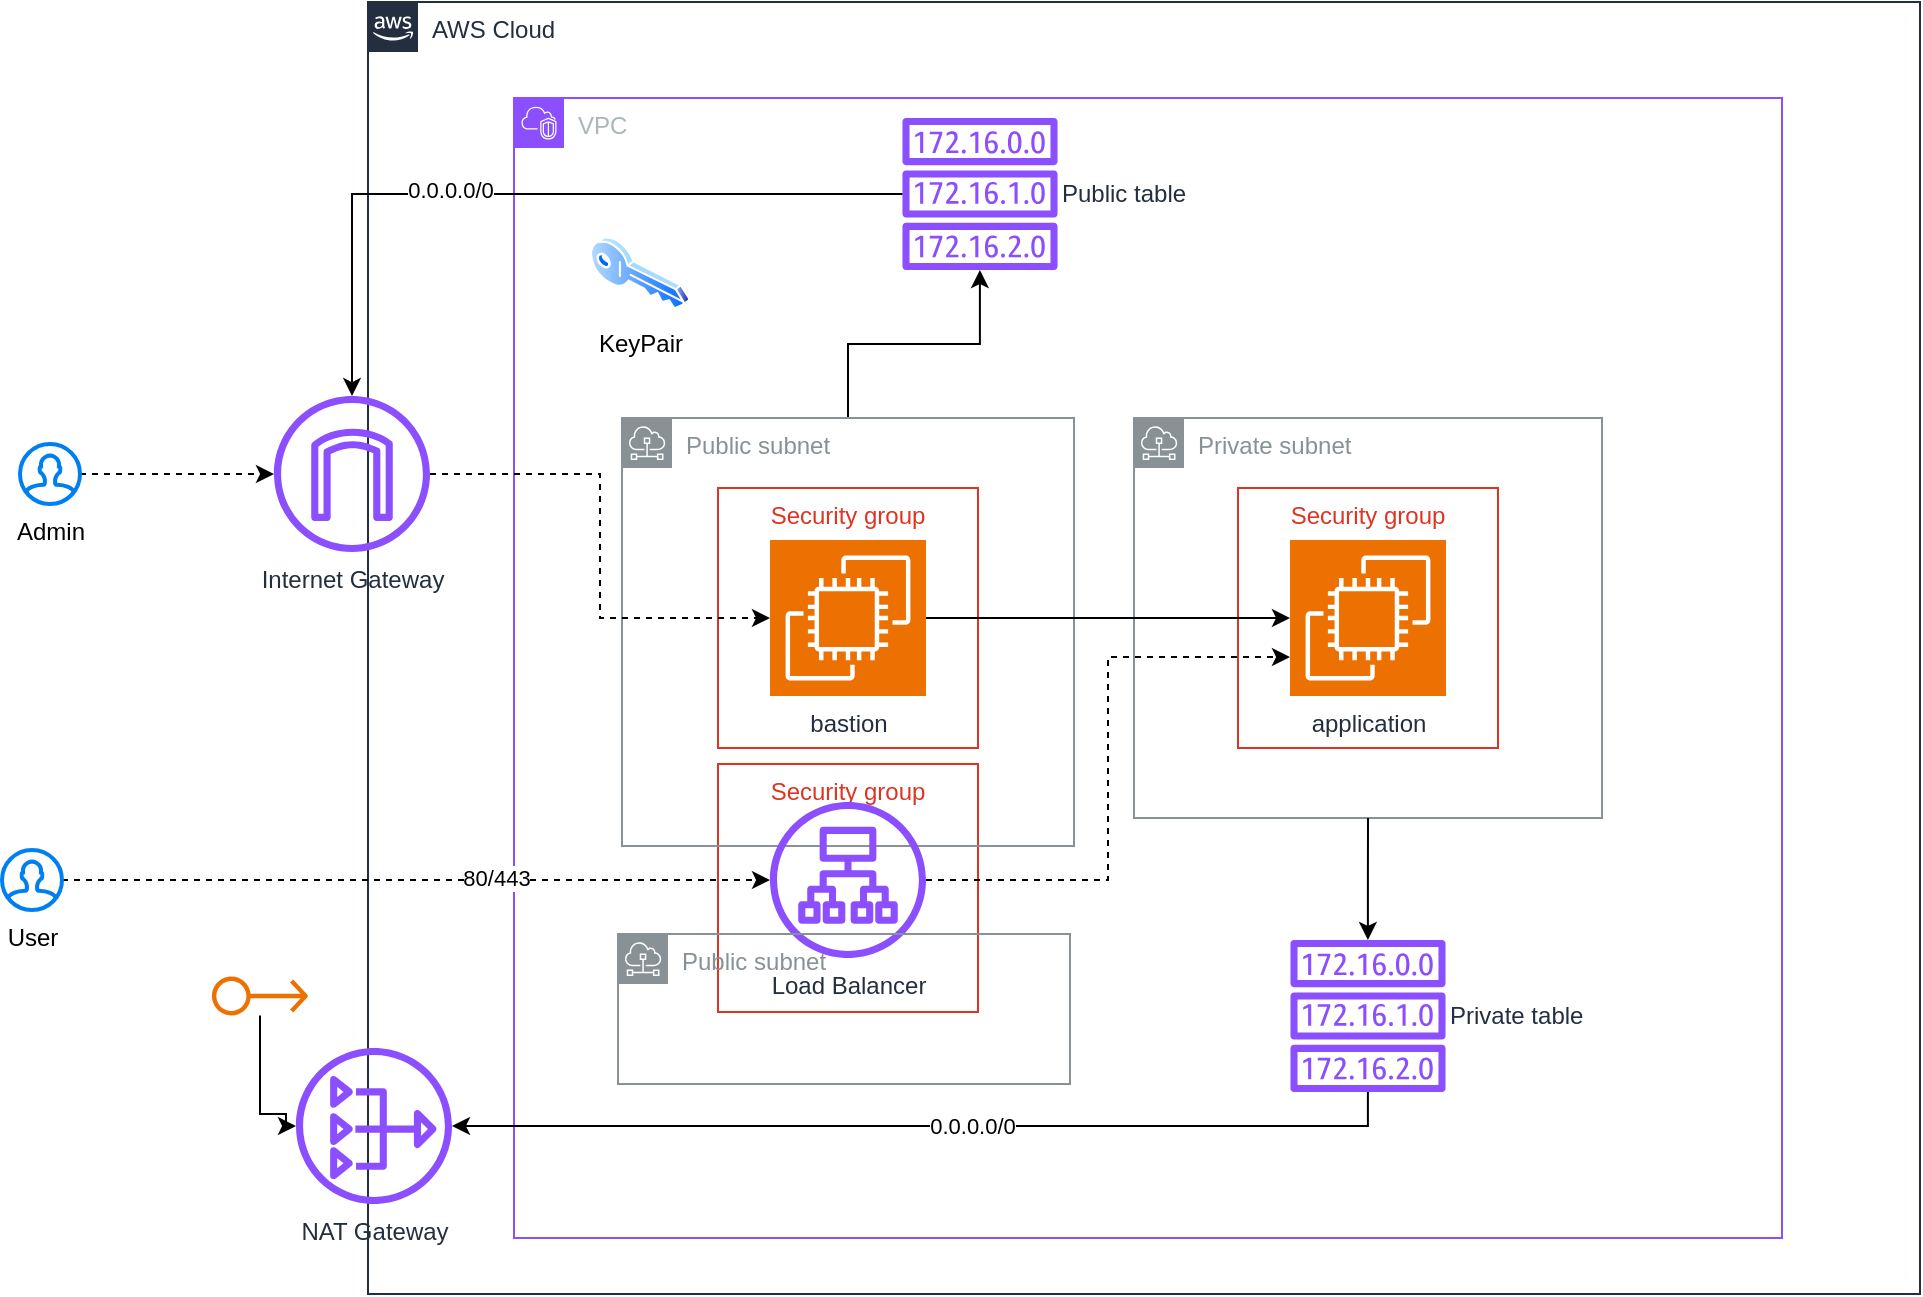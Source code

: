 <mxfile version="25.0.3">
  <diagram name="Page-1" id="ANGEtPEYG2wRvOHGO_hO">
    <mxGraphModel dx="1334" dy="939" grid="0" gridSize="10" guides="1" tooltips="1" connect="1" arrows="1" fold="1" page="0" pageScale="1" pageWidth="827" pageHeight="1169" math="0" shadow="0">
      <root>
        <mxCell id="0" />
        <mxCell id="1" parent="0" />
        <mxCell id="Zuiit-hqa-elz3wOQ6qW-1" value="VPC" style="points=[[0,0],[0.25,0],[0.5,0],[0.75,0],[1,0],[1,0.25],[1,0.5],[1,0.75],[1,1],[0.75,1],[0.5,1],[0.25,1],[0,1],[0,0.75],[0,0.5],[0,0.25]];outlineConnect=0;gradientColor=none;html=1;whiteSpace=wrap;fontSize=12;fontStyle=0;container=1;pointerEvents=0;collapsible=0;recursiveResize=0;shape=mxgraph.aws4.group;grIcon=mxgraph.aws4.group_vpc2;strokeColor=#8C4FFF;fillColor=none;verticalAlign=top;align=left;spacingLeft=30;fontColor=#AAB7B8;dashed=0;" vertex="1" parent="1">
          <mxGeometry x="166" y="-160" width="634" height="570" as="geometry" />
        </mxCell>
        <mxCell id="Zuiit-hqa-elz3wOQ6qW-30" value="Security group" style="fillColor=none;strokeColor=#DD3522;verticalAlign=top;fontStyle=0;fontColor=#DD3522;whiteSpace=wrap;html=1;" vertex="1" parent="Zuiit-hqa-elz3wOQ6qW-1">
          <mxGeometry x="102" y="333" width="130" height="124" as="geometry" />
        </mxCell>
        <mxCell id="Zuiit-hqa-elz3wOQ6qW-19" value="Security group" style="fillColor=none;strokeColor=#DD3522;verticalAlign=top;fontStyle=0;fontColor=#DD3522;whiteSpace=wrap;html=1;" vertex="1" parent="Zuiit-hqa-elz3wOQ6qW-1">
          <mxGeometry x="362" y="195" width="130" height="130" as="geometry" />
        </mxCell>
        <mxCell id="Zuiit-hqa-elz3wOQ6qW-13" style="edgeStyle=orthogonalEdgeStyle;rounded=0;orthogonalLoop=1;jettySize=auto;html=1;" edge="1" parent="Zuiit-hqa-elz3wOQ6qW-1" source="Zuiit-hqa-elz3wOQ6qW-2" target="Zuiit-hqa-elz3wOQ6qW-7">
          <mxGeometry relative="1" as="geometry" />
        </mxCell>
        <mxCell id="Zuiit-hqa-elz3wOQ6qW-2" value="Public subnet" style="sketch=0;outlineConnect=0;gradientColor=none;html=1;whiteSpace=wrap;fontSize=12;fontStyle=0;shape=mxgraph.aws4.group;grIcon=mxgraph.aws4.group_subnet;strokeColor=#879196;fillColor=none;verticalAlign=top;align=left;spacingLeft=30;fontColor=#879196;dashed=0;" vertex="1" parent="Zuiit-hqa-elz3wOQ6qW-1">
          <mxGeometry x="54" y="160" width="226" height="214" as="geometry" />
        </mxCell>
        <mxCell id="Zuiit-hqa-elz3wOQ6qW-3" value="Private subnet" style="sketch=0;outlineConnect=0;gradientColor=none;html=1;whiteSpace=wrap;fontSize=12;fontStyle=0;shape=mxgraph.aws4.group;grIcon=mxgraph.aws4.group_subnet;strokeColor=#879196;fillColor=none;verticalAlign=top;align=left;spacingLeft=30;fontColor=#879196;dashed=0;" vertex="1" parent="Zuiit-hqa-elz3wOQ6qW-1">
          <mxGeometry x="310" y="160" width="234" height="200" as="geometry" />
        </mxCell>
        <mxCell id="Zuiit-hqa-elz3wOQ6qW-6" value="Security group" style="fillColor=none;strokeColor=#DD3522;verticalAlign=top;fontStyle=0;fontColor=#DD3522;whiteSpace=wrap;html=1;" vertex="1" parent="Zuiit-hqa-elz3wOQ6qW-1">
          <mxGeometry x="102" y="195" width="130" height="130" as="geometry" />
        </mxCell>
        <mxCell id="Zuiit-hqa-elz3wOQ6qW-4" value="bastion" style="sketch=0;points=[[0,0,0],[0.25,0,0],[0.5,0,0],[0.75,0,0],[1,0,0],[0,1,0],[0.25,1,0],[0.5,1,0],[0.75,1,0],[1,1,0],[0,0.25,0],[0,0.5,0],[0,0.75,0],[1,0.25,0],[1,0.5,0],[1,0.75,0]];outlineConnect=0;fontColor=#232F3E;fillColor=#ED7100;strokeColor=#ffffff;dashed=0;verticalLabelPosition=bottom;verticalAlign=top;align=center;html=1;fontSize=12;fontStyle=0;aspect=fixed;shape=mxgraph.aws4.resourceIcon;resIcon=mxgraph.aws4.ec2;" vertex="1" parent="Zuiit-hqa-elz3wOQ6qW-1">
          <mxGeometry x="128" y="221" width="78" height="78" as="geometry" />
        </mxCell>
        <mxCell id="Zuiit-hqa-elz3wOQ6qW-7" value="Public table" style="sketch=0;outlineConnect=0;fontColor=#232F3E;gradientColor=none;fillColor=#8C4FFF;strokeColor=none;dashed=0;verticalLabelPosition=middle;verticalAlign=middle;align=left;html=1;fontSize=12;fontStyle=0;aspect=fixed;pointerEvents=1;shape=mxgraph.aws4.route_table;labelPosition=right;" vertex="1" parent="Zuiit-hqa-elz3wOQ6qW-1">
          <mxGeometry x="194" y="10" width="78" height="76" as="geometry" />
        </mxCell>
        <mxCell id="Zuiit-hqa-elz3wOQ6qW-17" value="application" style="sketch=0;points=[[0,0,0],[0.25,0,0],[0.5,0,0],[0.75,0,0],[1,0,0],[0,1,0],[0.25,1,0],[0.5,1,0],[0.75,1,0],[1,1,0],[0,0.25,0],[0,0.5,0],[0,0.75,0],[1,0.25,0],[1,0.5,0],[1,0.75,0]];outlineConnect=0;fontColor=#232F3E;fillColor=#ED7100;strokeColor=#ffffff;dashed=0;verticalLabelPosition=bottom;verticalAlign=top;align=center;html=1;fontSize=12;fontStyle=0;aspect=fixed;shape=mxgraph.aws4.resourceIcon;resIcon=mxgraph.aws4.ec2;" vertex="1" parent="Zuiit-hqa-elz3wOQ6qW-1">
          <mxGeometry x="388" y="221" width="78" height="78" as="geometry" />
        </mxCell>
        <mxCell id="Zuiit-hqa-elz3wOQ6qW-18" style="edgeStyle=orthogonalEdgeStyle;rounded=0;orthogonalLoop=1;jettySize=auto;html=1;entryX=0;entryY=0.5;entryDx=0;entryDy=0;entryPerimeter=0;" edge="1" parent="Zuiit-hqa-elz3wOQ6qW-1" source="Zuiit-hqa-elz3wOQ6qW-4" target="Zuiit-hqa-elz3wOQ6qW-17">
          <mxGeometry relative="1" as="geometry" />
        </mxCell>
        <mxCell id="Zuiit-hqa-elz3wOQ6qW-20" value="Load Balancer" style="sketch=0;outlineConnect=0;fontColor=#232F3E;gradientColor=none;fillColor=#8C4FFF;strokeColor=none;dashed=0;verticalLabelPosition=bottom;verticalAlign=top;align=center;html=1;fontSize=12;fontStyle=0;aspect=fixed;pointerEvents=1;shape=mxgraph.aws4.application_load_balancer;" vertex="1" parent="Zuiit-hqa-elz3wOQ6qW-1">
          <mxGeometry x="128" y="352" width="78" height="78" as="geometry" />
        </mxCell>
        <mxCell id="Zuiit-hqa-elz3wOQ6qW-21" style="edgeStyle=orthogonalEdgeStyle;rounded=0;orthogonalLoop=1;jettySize=auto;html=1;entryX=0;entryY=0.75;entryDx=0;entryDy=0;entryPerimeter=0;dashed=1;" edge="1" parent="Zuiit-hqa-elz3wOQ6qW-1" source="Zuiit-hqa-elz3wOQ6qW-20" target="Zuiit-hqa-elz3wOQ6qW-17">
          <mxGeometry relative="1" as="geometry" />
        </mxCell>
        <mxCell id="Zuiit-hqa-elz3wOQ6qW-9" value="AWS Cloud" style="points=[[0,0],[0.25,0],[0.5,0],[0.75,0],[1,0],[1,0.25],[1,0.5],[1,0.75],[1,1],[0.75,1],[0.5,1],[0.25,1],[0,1],[0,0.75],[0,0.5],[0,0.25]];outlineConnect=0;gradientColor=none;html=1;whiteSpace=wrap;fontSize=12;fontStyle=0;container=1;pointerEvents=0;collapsible=0;recursiveResize=0;shape=mxgraph.aws4.group;grIcon=mxgraph.aws4.group_aws_cloud_alt;strokeColor=#232F3E;fillColor=none;verticalAlign=top;align=left;spacingLeft=30;fontColor=#232F3E;dashed=0;" vertex="1" parent="1">
          <mxGeometry x="93" y="-208" width="776" height="646" as="geometry" />
        </mxCell>
        <mxCell id="Zuiit-hqa-elz3wOQ6qW-5" value="Private table" style="sketch=0;outlineConnect=0;fontColor=#232F3E;gradientColor=none;fillColor=#8C4FFF;strokeColor=none;dashed=0;verticalLabelPosition=middle;verticalAlign=middle;align=left;html=1;fontSize=12;fontStyle=0;aspect=fixed;pointerEvents=1;shape=mxgraph.aws4.route_table;labelPosition=right;" vertex="1" parent="Zuiit-hqa-elz3wOQ6qW-9">
          <mxGeometry x="461" y="469" width="78" height="76" as="geometry" />
        </mxCell>
        <mxCell id="Zuiit-hqa-elz3wOQ6qW-29" value="Public subnet" style="sketch=0;outlineConnect=0;gradientColor=none;html=1;whiteSpace=wrap;fontSize=12;fontStyle=0;shape=mxgraph.aws4.group;grIcon=mxgraph.aws4.group_subnet;strokeColor=#879196;fillColor=none;verticalAlign=top;align=left;spacingLeft=30;fontColor=#879196;dashed=0;" vertex="1" parent="Zuiit-hqa-elz3wOQ6qW-9">
          <mxGeometry x="125" y="466" width="226" height="75" as="geometry" />
        </mxCell>
        <mxCell id="Zuiit-hqa-elz3wOQ6qW-8" value="KeyPair" style="image;aspect=fixed;perimeter=ellipsePerimeter;html=1;align=center;shadow=0;dashed=0;spacingTop=3;image=img/lib/active_directory/key.svg;" vertex="1" parent="Zuiit-hqa-elz3wOQ6qW-9">
          <mxGeometry x="111" y="117" width="50" height="37" as="geometry" />
        </mxCell>
        <mxCell id="Zuiit-hqa-elz3wOQ6qW-10" value="Internet Gateway" style="sketch=0;outlineConnect=0;fontColor=#232F3E;gradientColor=none;fillColor=#8C4FFF;strokeColor=none;dashed=0;verticalLabelPosition=bottom;verticalAlign=top;align=center;html=1;fontSize=12;fontStyle=0;aspect=fixed;pointerEvents=1;shape=mxgraph.aws4.internet_gateway;" vertex="1" parent="1">
          <mxGeometry x="46" y="-11" width="78" height="78" as="geometry" />
        </mxCell>
        <mxCell id="Zuiit-hqa-elz3wOQ6qW-11" style="edgeStyle=orthogonalEdgeStyle;rounded=0;orthogonalLoop=1;jettySize=auto;html=1;" edge="1" parent="1" source="Zuiit-hqa-elz3wOQ6qW-7" target="Zuiit-hqa-elz3wOQ6qW-10">
          <mxGeometry relative="1" as="geometry" />
        </mxCell>
        <mxCell id="Zuiit-hqa-elz3wOQ6qW-12" value="0.0.0.0/0" style="edgeLabel;html=1;align=center;verticalAlign=middle;resizable=0;points=[];" vertex="1" connectable="0" parent="Zuiit-hqa-elz3wOQ6qW-11">
          <mxGeometry x="0.201" y="-2" relative="1" as="geometry">
            <mxPoint as="offset" />
          </mxGeometry>
        </mxCell>
        <mxCell id="Zuiit-hqa-elz3wOQ6qW-15" style="edgeStyle=orthogonalEdgeStyle;rounded=0;orthogonalLoop=1;jettySize=auto;html=1;dashed=1;" edge="1" parent="1" source="Zuiit-hqa-elz3wOQ6qW-14" target="Zuiit-hqa-elz3wOQ6qW-10">
          <mxGeometry relative="1" as="geometry">
            <Array as="points">
              <mxPoint x="-12" y="28" />
              <mxPoint x="-12" y="28" />
            </Array>
          </mxGeometry>
        </mxCell>
        <mxCell id="Zuiit-hqa-elz3wOQ6qW-14" value="Admin" style="html=1;verticalLabelPosition=bottom;align=center;labelBackgroundColor=#ffffff;verticalAlign=top;strokeWidth=2;strokeColor=#0080F0;shadow=0;dashed=0;shape=mxgraph.ios7.icons.user;" vertex="1" parent="1">
          <mxGeometry x="-81" y="13" width="30" height="30" as="geometry" />
        </mxCell>
        <mxCell id="Zuiit-hqa-elz3wOQ6qW-16" style="edgeStyle=orthogonalEdgeStyle;rounded=0;orthogonalLoop=1;jettySize=auto;html=1;entryX=0;entryY=0.5;entryDx=0;entryDy=0;entryPerimeter=0;dashed=1;" edge="1" parent="1" source="Zuiit-hqa-elz3wOQ6qW-10" target="Zuiit-hqa-elz3wOQ6qW-4">
          <mxGeometry relative="1" as="geometry" />
        </mxCell>
        <mxCell id="Zuiit-hqa-elz3wOQ6qW-23" style="edgeStyle=orthogonalEdgeStyle;rounded=0;orthogonalLoop=1;jettySize=auto;html=1;dashed=1;" edge="1" parent="1" source="Zuiit-hqa-elz3wOQ6qW-22" target="Zuiit-hqa-elz3wOQ6qW-20">
          <mxGeometry relative="1" as="geometry" />
        </mxCell>
        <mxCell id="Zuiit-hqa-elz3wOQ6qW-24" value="80/443" style="edgeLabel;html=1;align=center;verticalAlign=middle;resizable=0;points=[];" vertex="1" connectable="0" parent="Zuiit-hqa-elz3wOQ6qW-23">
          <mxGeometry x="0.223" y="1" relative="1" as="geometry">
            <mxPoint as="offset" />
          </mxGeometry>
        </mxCell>
        <mxCell id="Zuiit-hqa-elz3wOQ6qW-22" value="User" style="html=1;verticalLabelPosition=bottom;align=center;labelBackgroundColor=#ffffff;verticalAlign=top;strokeWidth=2;strokeColor=#0080F0;shadow=0;dashed=0;shape=mxgraph.ios7.icons.user;" vertex="1" parent="1">
          <mxGeometry x="-90" y="216" width="30" height="30" as="geometry" />
        </mxCell>
        <mxCell id="Zuiit-hqa-elz3wOQ6qW-25" style="edgeStyle=orthogonalEdgeStyle;rounded=0;orthogonalLoop=1;jettySize=auto;html=1;startArrow=classic;startFill=1;endArrow=none;endFill=0;" edge="1" parent="1" source="Zuiit-hqa-elz3wOQ6qW-5" target="Zuiit-hqa-elz3wOQ6qW-3">
          <mxGeometry relative="1" as="geometry" />
        </mxCell>
        <mxCell id="Zuiit-hqa-elz3wOQ6qW-26" style="edgeStyle=orthogonalEdgeStyle;rounded=0;orthogonalLoop=1;jettySize=auto;html=1;" edge="1" parent="1" source="Zuiit-hqa-elz3wOQ6qW-5" target="Zuiit-hqa-elz3wOQ6qW-28">
          <mxGeometry relative="1" as="geometry">
            <Array as="points">
              <mxPoint x="593" y="354" />
            </Array>
          </mxGeometry>
        </mxCell>
        <mxCell id="Zuiit-hqa-elz3wOQ6qW-31" value="0.0.0.0/0" style="edgeLabel;html=1;align=center;verticalAlign=middle;resizable=0;points=[];" vertex="1" connectable="0" parent="Zuiit-hqa-elz3wOQ6qW-26">
          <mxGeometry x="-0.076" y="5" relative="1" as="geometry">
            <mxPoint x="4" y="-5" as="offset" />
          </mxGeometry>
        </mxCell>
        <mxCell id="Zuiit-hqa-elz3wOQ6qW-28" value="NAT Gateway" style="sketch=0;outlineConnect=0;fontColor=#232F3E;gradientColor=none;fillColor=#8C4FFF;strokeColor=none;dashed=0;verticalLabelPosition=bottom;verticalAlign=top;align=center;html=1;fontSize=12;fontStyle=0;aspect=fixed;pointerEvents=1;shape=mxgraph.aws4.nat_gateway;" vertex="1" parent="1">
          <mxGeometry x="57" y="315" width="78" height="78" as="geometry" />
        </mxCell>
        <mxCell id="Zuiit-hqa-elz3wOQ6qW-33" style="edgeStyle=orthogonalEdgeStyle;rounded=0;orthogonalLoop=1;jettySize=auto;html=1;" edge="1" parent="1" source="Zuiit-hqa-elz3wOQ6qW-32" target="Zuiit-hqa-elz3wOQ6qW-28">
          <mxGeometry relative="1" as="geometry">
            <Array as="points">
              <mxPoint x="39" y="348" />
              <mxPoint x="52" y="348" />
              <mxPoint x="52" y="354" />
            </Array>
          </mxGeometry>
        </mxCell>
        <mxCell id="Zuiit-hqa-elz3wOQ6qW-32" value="" style="sketch=0;outlineConnect=0;fontColor=#232F3E;gradientColor=none;fillColor=#ED7100;strokeColor=none;dashed=0;verticalLabelPosition=bottom;verticalAlign=top;align=center;html=1;fontSize=12;fontStyle=0;aspect=fixed;pointerEvents=1;shape=mxgraph.aws4.elastic_ip_address;" vertex="1" parent="1">
          <mxGeometry x="15" y="279" width="48" height="20" as="geometry" />
        </mxCell>
      </root>
    </mxGraphModel>
  </diagram>
</mxfile>
